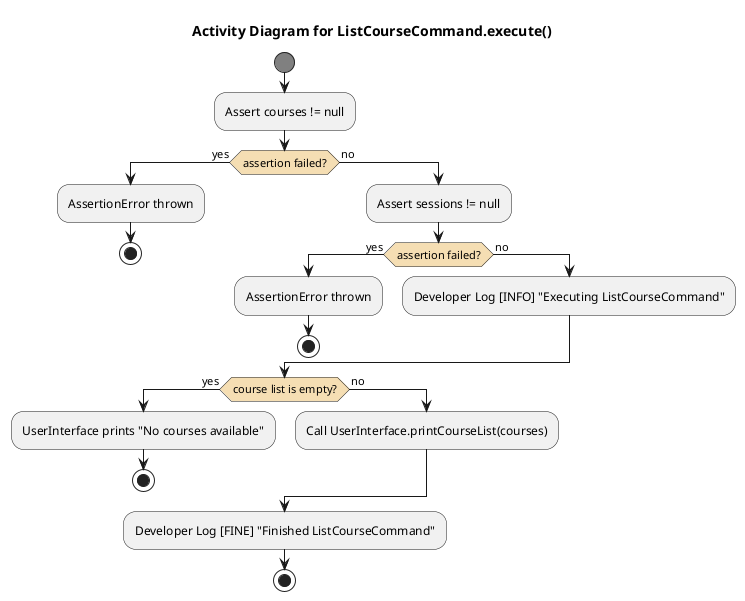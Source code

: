@startuml
title Activity Diagram for ListCourseCommand.execute()

skinparam ActivityStartColor #Gray
skinparam ActivityEndColor #Gray
skinparam ActivityDiamondBackgroundColor #Wheat
skinparam Padding 1
skinparam ParticipantPadding 1
skinparam BoxPadding 1

start

:Assert courses != null;
if (assertion failed?) then (yes)
    :AssertionError thrown;
    stop
else (no)
    :Assert sessions != null;
    if (assertion failed?) then (yes)
        :AssertionError thrown;
        stop
    else (no)
        :Developer Log [INFO] "Executing ListCourseCommand";
    endif
endif

if (course list is empty?) then (yes)
    :UserInterface prints "No courses available";
    stop
else (no)
    :Call UserInterface.printCourseList(courses);
endif

:Developer Log [FINE] "Finished ListCourseCommand";
stop
@enduml
